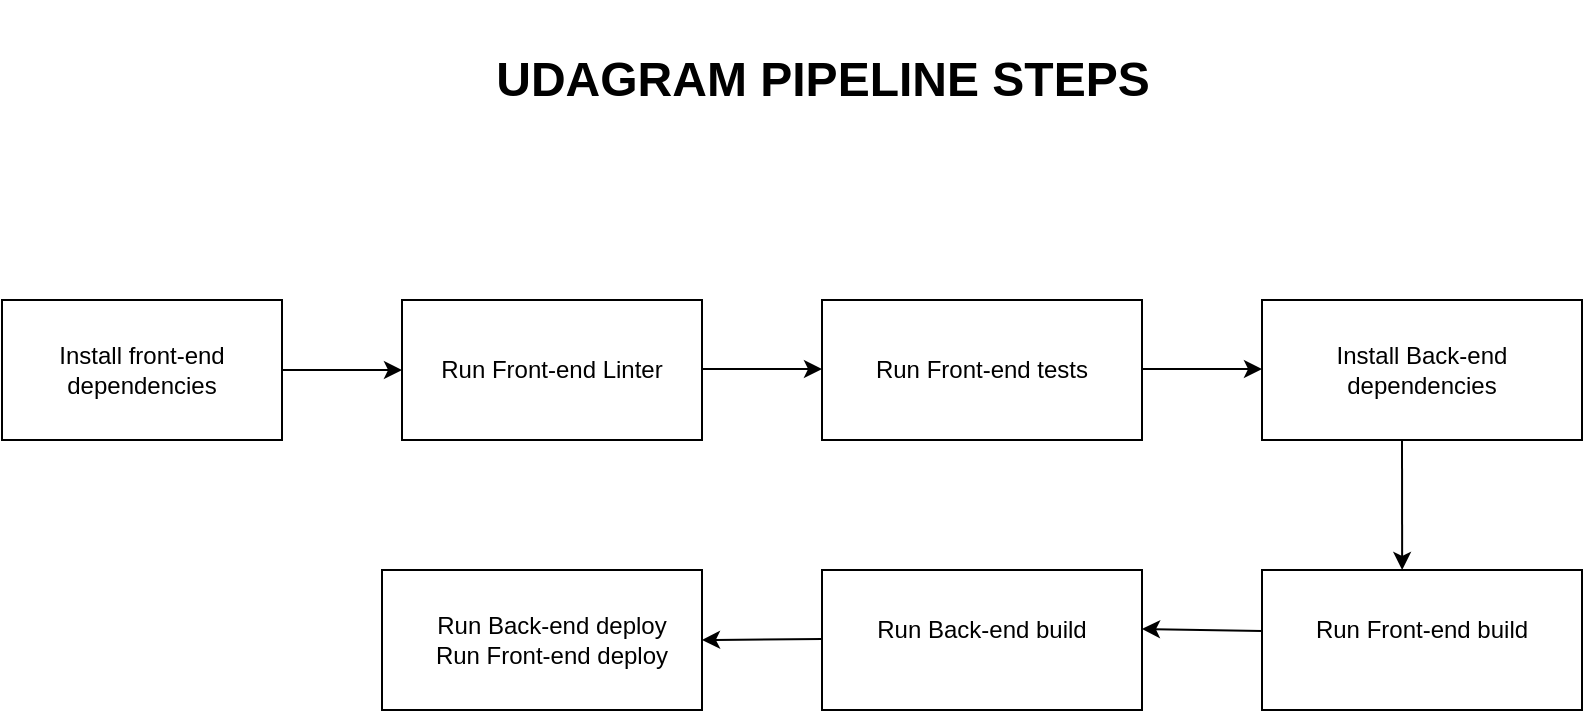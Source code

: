 <mxfile version="21.7.5" type="device">
  <diagram name="Trang-1" id="d-uLDytns0ca5KDsgeg7">
    <mxGraphModel dx="1434" dy="702" grid="1" gridSize="10" guides="1" tooltips="1" connect="1" arrows="1" fold="1" page="1" pageScale="1" pageWidth="827" pageHeight="1169" math="0" shadow="0">
      <root>
        <mxCell id="0" />
        <mxCell id="1" parent="0" />
        <mxCell id="rVz8kiJvreGAVM2ywobL-2" value="" style="rounded=0;whiteSpace=wrap;html=1;" vertex="1" parent="1">
          <mxGeometry x="210" y="425" width="160" height="70" as="geometry" />
        </mxCell>
        <mxCell id="ELD8sFuISStm5UuoPya4-1" value="" style="rounded=0;whiteSpace=wrap;html=1;" parent="1" vertex="1">
          <mxGeometry x="20" y="290" width="140" height="70" as="geometry" />
        </mxCell>
        <mxCell id="ELD8sFuISStm5UuoPya4-2" value="Install front-end dependencies" style="text;html=1;strokeColor=none;fillColor=none;align=center;verticalAlign=middle;whiteSpace=wrap;rounded=0;" parent="1" vertex="1">
          <mxGeometry x="30" y="300" width="120" height="50" as="geometry" />
        </mxCell>
        <mxCell id="ELD8sFuISStm5UuoPya4-3" value="" style="rounded=0;whiteSpace=wrap;html=1;" parent="1" vertex="1">
          <mxGeometry x="220" y="290" width="150" height="70" as="geometry" />
        </mxCell>
        <mxCell id="ELD8sFuISStm5UuoPya4-4" value="Run Front-end Linter" style="text;html=1;strokeColor=none;fillColor=none;align=center;verticalAlign=middle;whiteSpace=wrap;rounded=0;" parent="1" vertex="1">
          <mxGeometry x="230" y="300" width="130" height="50" as="geometry" />
        </mxCell>
        <mxCell id="ELD8sFuISStm5UuoPya4-5" value="" style="rounded=0;whiteSpace=wrap;html=1;" parent="1" vertex="1">
          <mxGeometry x="430" y="290" width="160" height="70" as="geometry" />
        </mxCell>
        <mxCell id="ELD8sFuISStm5UuoPya4-6" value="Run Front-end tests" style="text;html=1;strokeColor=none;fillColor=none;align=center;verticalAlign=middle;whiteSpace=wrap;rounded=0;" parent="1" vertex="1">
          <mxGeometry x="445" y="300" width="130" height="50" as="geometry" />
        </mxCell>
        <mxCell id="ELD8sFuISStm5UuoPya4-7" value="" style="rounded=0;whiteSpace=wrap;html=1;" parent="1" vertex="1">
          <mxGeometry x="650" y="290" width="160" height="70" as="geometry" />
        </mxCell>
        <mxCell id="ELD8sFuISStm5UuoPya4-8" value="Install Back-end dependencies" style="text;html=1;strokeColor=none;fillColor=none;align=center;verticalAlign=middle;whiteSpace=wrap;rounded=0;" parent="1" vertex="1">
          <mxGeometry x="660" y="300" width="140" height="50" as="geometry" />
        </mxCell>
        <mxCell id="ELD8sFuISStm5UuoPya4-9" value="" style="rounded=0;whiteSpace=wrap;html=1;" parent="1" vertex="1">
          <mxGeometry x="650" y="425" width="160" height="70" as="geometry" />
        </mxCell>
        <mxCell id="ELD8sFuISStm5UuoPya4-10" value="Run Front-end build" style="text;html=1;strokeColor=none;fillColor=none;align=center;verticalAlign=middle;whiteSpace=wrap;rounded=0;" parent="1" vertex="1">
          <mxGeometry x="670" y="430" width="120" height="50" as="geometry" />
        </mxCell>
        <mxCell id="ELD8sFuISStm5UuoPya4-11" value="" style="rounded=0;whiteSpace=wrap;html=1;" parent="1" vertex="1">
          <mxGeometry x="430" y="425" width="160" height="70" as="geometry" />
        </mxCell>
        <mxCell id="ELD8sFuISStm5UuoPya4-12" value="Run Back-end build" style="text;html=1;strokeColor=none;fillColor=none;align=center;verticalAlign=middle;whiteSpace=wrap;rounded=0;" parent="1" vertex="1">
          <mxGeometry x="440" y="430" width="140" height="50" as="geometry" />
        </mxCell>
        <mxCell id="ELD8sFuISStm5UuoPya4-17" value="Run Back-end deploy&lt;br&gt;Run Front-end deploy" style="text;html=1;strokeColor=none;fillColor=none;align=center;verticalAlign=middle;whiteSpace=wrap;rounded=0;" parent="1" vertex="1">
          <mxGeometry x="230" y="440" width="130" height="40" as="geometry" />
        </mxCell>
        <mxCell id="ELD8sFuISStm5UuoPya4-19" value="UDAGRAM PIPELINE STEPS" style="text;strokeColor=none;fillColor=none;html=1;fontSize=24;fontStyle=1;verticalAlign=middle;align=center;" parent="1" vertex="1">
          <mxGeometry x="180" y="140" width="500" height="80" as="geometry" />
        </mxCell>
        <mxCell id="ELD8sFuISStm5UuoPya4-20" value="" style="endArrow=classic;html=1;rounded=0;entryX=0;entryY=0.5;entryDx=0;entryDy=0;" parent="1" target="ELD8sFuISStm5UuoPya4-3" edge="1">
          <mxGeometry width="50" height="50" relative="1" as="geometry">
            <mxPoint x="160" y="325" as="sourcePoint" />
            <mxPoint x="220" y="320" as="targetPoint" />
          </mxGeometry>
        </mxCell>
        <mxCell id="ELD8sFuISStm5UuoPya4-22" value="" style="endArrow=classic;html=1;rounded=0;entryX=0;entryY=0.5;entryDx=0;entryDy=0;" parent="1" edge="1">
          <mxGeometry width="50" height="50" relative="1" as="geometry">
            <mxPoint x="370" y="324.5" as="sourcePoint" />
            <mxPoint x="430" y="324.5" as="targetPoint" />
          </mxGeometry>
        </mxCell>
        <mxCell id="ELD8sFuISStm5UuoPya4-23" value="" style="endArrow=classic;html=1;rounded=0;entryX=0;entryY=0.5;entryDx=0;entryDy=0;" parent="1" edge="1">
          <mxGeometry width="50" height="50" relative="1" as="geometry">
            <mxPoint x="590" y="324.5" as="sourcePoint" />
            <mxPoint x="650" y="324.5" as="targetPoint" />
          </mxGeometry>
        </mxCell>
        <mxCell id="ELD8sFuISStm5UuoPya4-24" value="" style="endArrow=classic;html=1;rounded=0;entryX=0.438;entryY=0;entryDx=0;entryDy=0;entryPerimeter=0;" parent="1" target="ELD8sFuISStm5UuoPya4-9" edge="1">
          <mxGeometry width="50" height="50" relative="1" as="geometry">
            <mxPoint x="720" y="360" as="sourcePoint" />
            <mxPoint x="780" y="360" as="targetPoint" />
          </mxGeometry>
        </mxCell>
        <mxCell id="ELD8sFuISStm5UuoPya4-25" value="" style="endArrow=classic;html=1;rounded=0;entryX=1;entryY=0.414;entryDx=0;entryDy=0;entryPerimeter=0;" parent="1" edge="1">
          <mxGeometry width="50" height="50" relative="1" as="geometry">
            <mxPoint x="650" y="455.51" as="sourcePoint" />
            <mxPoint x="590" y="454.49" as="targetPoint" />
          </mxGeometry>
        </mxCell>
        <mxCell id="ELD8sFuISStm5UuoPya4-26" value="" style="endArrow=classic;html=1;rounded=0;entryX=1;entryY=0.5;entryDx=0;entryDy=0;" parent="1" edge="1">
          <mxGeometry width="50" height="50" relative="1" as="geometry">
            <mxPoint x="430" y="459.5" as="sourcePoint" />
            <mxPoint x="370" y="460" as="targetPoint" />
          </mxGeometry>
        </mxCell>
      </root>
    </mxGraphModel>
  </diagram>
</mxfile>

